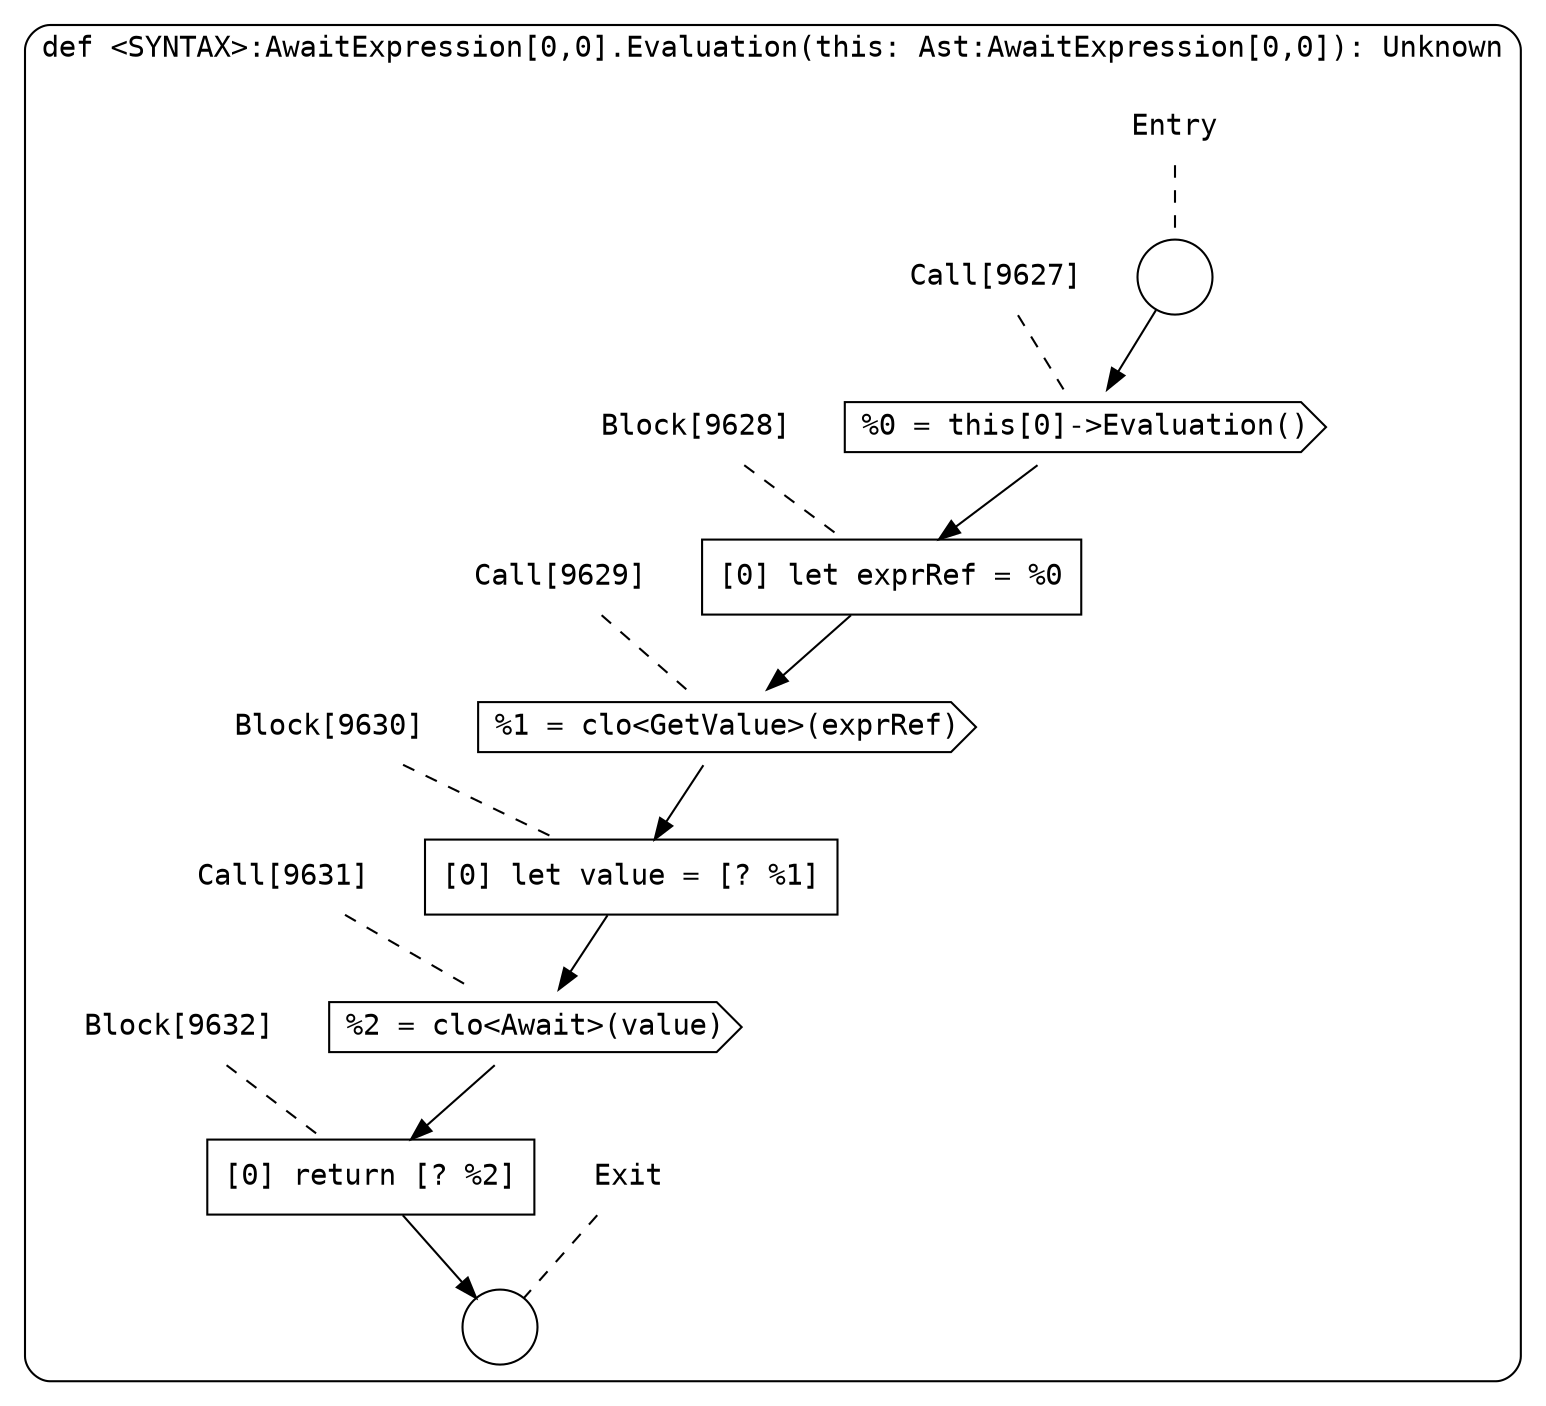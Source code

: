 digraph {
  graph [fontname = "Consolas"]
  node [fontname = "Consolas"]
  edge [fontname = "Consolas"]
  subgraph cluster1711 {
    label = "def <SYNTAX>:AwaitExpression[0,0].Evaluation(this: Ast:AwaitExpression[0,0]): Unknown"
    style = rounded
    cluster1711_entry_name [shape=none, label=<<font color="black">Entry</font>>]
    cluster1711_entry_name -> cluster1711_entry [arrowhead=none, color="black", style=dashed]
    cluster1711_entry [shape=circle label=" " color="black" fillcolor="white" style=filled]
    cluster1711_entry -> node9627 [color="black"]
    cluster1711_exit_name [shape=none, label=<<font color="black">Exit</font>>]
    cluster1711_exit_name -> cluster1711_exit [arrowhead=none, color="black", style=dashed]
    cluster1711_exit [shape=circle label=" " color="black" fillcolor="white" style=filled]
    node9627_name [shape=none, label=<<font color="black">Call[9627]</font>>]
    node9627_name -> node9627 [arrowhead=none, color="black", style=dashed]
    node9627 [shape=cds, label=<<font color="black">%0 = this[0]-&gt;Evaluation()</font>> color="black" fillcolor="white", style=filled]
    node9627 -> node9628 [color="black"]
    node9628_name [shape=none, label=<<font color="black">Block[9628]</font>>]
    node9628_name -> node9628 [arrowhead=none, color="black", style=dashed]
    node9628 [shape=box, label=<<font color="black">[0] let exprRef = %0<BR ALIGN="LEFT"/></font>> color="black" fillcolor="white", style=filled]
    node9628 -> node9629 [color="black"]
    node9629_name [shape=none, label=<<font color="black">Call[9629]</font>>]
    node9629_name -> node9629 [arrowhead=none, color="black", style=dashed]
    node9629 [shape=cds, label=<<font color="black">%1 = clo&lt;GetValue&gt;(exprRef)</font>> color="black" fillcolor="white", style=filled]
    node9629 -> node9630 [color="black"]
    node9630_name [shape=none, label=<<font color="black">Block[9630]</font>>]
    node9630_name -> node9630 [arrowhead=none, color="black", style=dashed]
    node9630 [shape=box, label=<<font color="black">[0] let value = [? %1]<BR ALIGN="LEFT"/></font>> color="black" fillcolor="white", style=filled]
    node9630 -> node9631 [color="black"]
    node9631_name [shape=none, label=<<font color="black">Call[9631]</font>>]
    node9631_name -> node9631 [arrowhead=none, color="black", style=dashed]
    node9631 [shape=cds, label=<<font color="black">%2 = clo&lt;Await&gt;(value)</font>> color="black" fillcolor="white", style=filled]
    node9631 -> node9632 [color="black"]
    node9632_name [shape=none, label=<<font color="black">Block[9632]</font>>]
    node9632_name -> node9632 [arrowhead=none, color="black", style=dashed]
    node9632 [shape=box, label=<<font color="black">[0] return [? %2]<BR ALIGN="LEFT"/></font>> color="black" fillcolor="white", style=filled]
    node9632 -> cluster1711_exit [color="black"]
  }
}